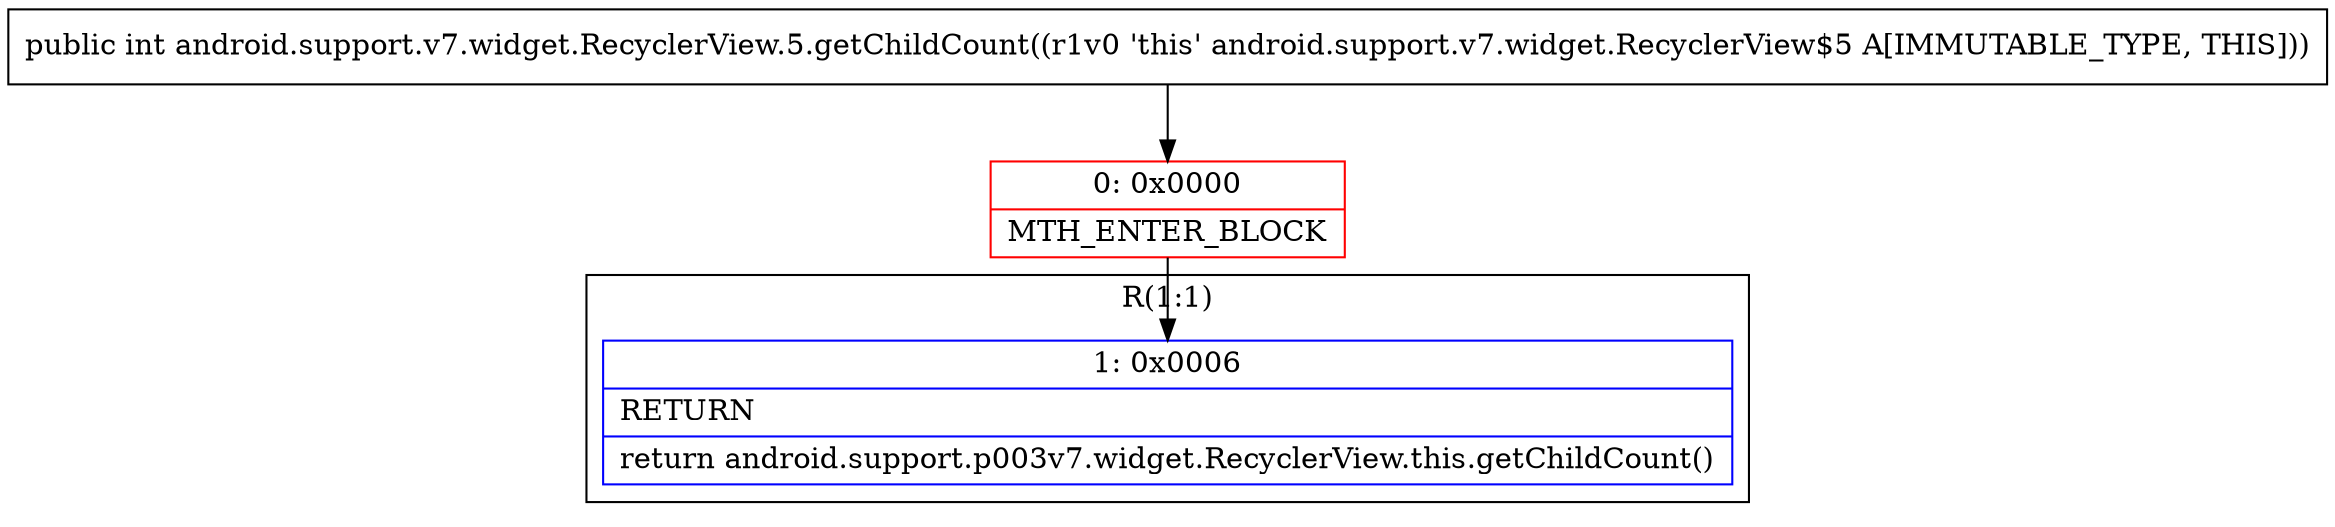 digraph "CFG forandroid.support.v7.widget.RecyclerView.5.getChildCount()I" {
subgraph cluster_Region_1627285534 {
label = "R(1:1)";
node [shape=record,color=blue];
Node_1 [shape=record,label="{1\:\ 0x0006|RETURN\l|return android.support.p003v7.widget.RecyclerView.this.getChildCount()\l}"];
}
Node_0 [shape=record,color=red,label="{0\:\ 0x0000|MTH_ENTER_BLOCK\l}"];
MethodNode[shape=record,label="{public int android.support.v7.widget.RecyclerView.5.getChildCount((r1v0 'this' android.support.v7.widget.RecyclerView$5 A[IMMUTABLE_TYPE, THIS])) }"];
MethodNode -> Node_0;
Node_0 -> Node_1;
}

